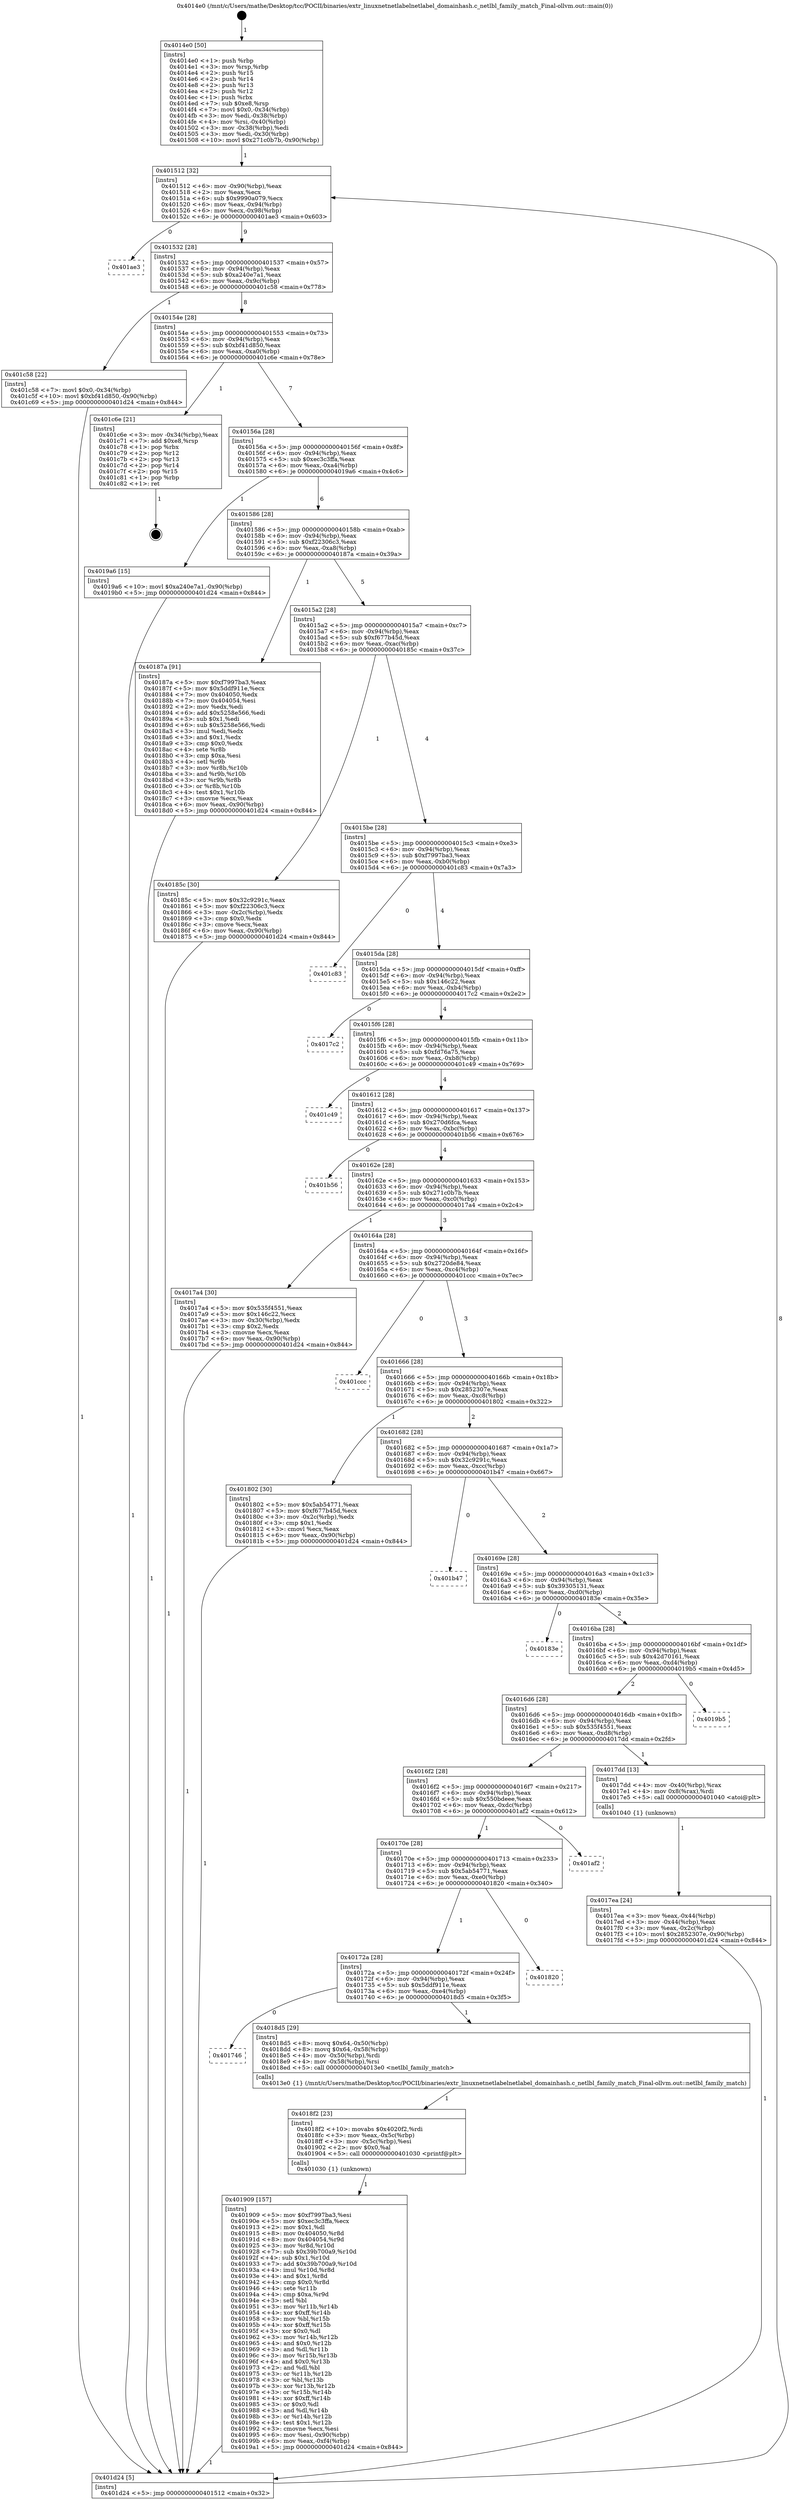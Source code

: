 digraph "0x4014e0" {
  label = "0x4014e0 (/mnt/c/Users/mathe/Desktop/tcc/POCII/binaries/extr_linuxnetnetlabelnetlabel_domainhash.c_netlbl_family_match_Final-ollvm.out::main(0))"
  labelloc = "t"
  node[shape=record]

  Entry [label="",width=0.3,height=0.3,shape=circle,fillcolor=black,style=filled]
  "0x401512" [label="{
     0x401512 [32]\l
     | [instrs]\l
     &nbsp;&nbsp;0x401512 \<+6\>: mov -0x90(%rbp),%eax\l
     &nbsp;&nbsp;0x401518 \<+2\>: mov %eax,%ecx\l
     &nbsp;&nbsp;0x40151a \<+6\>: sub $0x9990a079,%ecx\l
     &nbsp;&nbsp;0x401520 \<+6\>: mov %eax,-0x94(%rbp)\l
     &nbsp;&nbsp;0x401526 \<+6\>: mov %ecx,-0x98(%rbp)\l
     &nbsp;&nbsp;0x40152c \<+6\>: je 0000000000401ae3 \<main+0x603\>\l
  }"]
  "0x401ae3" [label="{
     0x401ae3\l
  }", style=dashed]
  "0x401532" [label="{
     0x401532 [28]\l
     | [instrs]\l
     &nbsp;&nbsp;0x401532 \<+5\>: jmp 0000000000401537 \<main+0x57\>\l
     &nbsp;&nbsp;0x401537 \<+6\>: mov -0x94(%rbp),%eax\l
     &nbsp;&nbsp;0x40153d \<+5\>: sub $0xa240e7a1,%eax\l
     &nbsp;&nbsp;0x401542 \<+6\>: mov %eax,-0x9c(%rbp)\l
     &nbsp;&nbsp;0x401548 \<+6\>: je 0000000000401c58 \<main+0x778\>\l
  }"]
  Exit [label="",width=0.3,height=0.3,shape=circle,fillcolor=black,style=filled,peripheries=2]
  "0x401c58" [label="{
     0x401c58 [22]\l
     | [instrs]\l
     &nbsp;&nbsp;0x401c58 \<+7\>: movl $0x0,-0x34(%rbp)\l
     &nbsp;&nbsp;0x401c5f \<+10\>: movl $0xbf41d850,-0x90(%rbp)\l
     &nbsp;&nbsp;0x401c69 \<+5\>: jmp 0000000000401d24 \<main+0x844\>\l
  }"]
  "0x40154e" [label="{
     0x40154e [28]\l
     | [instrs]\l
     &nbsp;&nbsp;0x40154e \<+5\>: jmp 0000000000401553 \<main+0x73\>\l
     &nbsp;&nbsp;0x401553 \<+6\>: mov -0x94(%rbp),%eax\l
     &nbsp;&nbsp;0x401559 \<+5\>: sub $0xbf41d850,%eax\l
     &nbsp;&nbsp;0x40155e \<+6\>: mov %eax,-0xa0(%rbp)\l
     &nbsp;&nbsp;0x401564 \<+6\>: je 0000000000401c6e \<main+0x78e\>\l
  }"]
  "0x401909" [label="{
     0x401909 [157]\l
     | [instrs]\l
     &nbsp;&nbsp;0x401909 \<+5\>: mov $0xf7997ba3,%esi\l
     &nbsp;&nbsp;0x40190e \<+5\>: mov $0xec3c3ffa,%ecx\l
     &nbsp;&nbsp;0x401913 \<+2\>: mov $0x1,%dl\l
     &nbsp;&nbsp;0x401915 \<+8\>: mov 0x404050,%r8d\l
     &nbsp;&nbsp;0x40191d \<+8\>: mov 0x404054,%r9d\l
     &nbsp;&nbsp;0x401925 \<+3\>: mov %r8d,%r10d\l
     &nbsp;&nbsp;0x401928 \<+7\>: sub $0x39b700a9,%r10d\l
     &nbsp;&nbsp;0x40192f \<+4\>: sub $0x1,%r10d\l
     &nbsp;&nbsp;0x401933 \<+7\>: add $0x39b700a9,%r10d\l
     &nbsp;&nbsp;0x40193a \<+4\>: imul %r10d,%r8d\l
     &nbsp;&nbsp;0x40193e \<+4\>: and $0x1,%r8d\l
     &nbsp;&nbsp;0x401942 \<+4\>: cmp $0x0,%r8d\l
     &nbsp;&nbsp;0x401946 \<+4\>: sete %r11b\l
     &nbsp;&nbsp;0x40194a \<+4\>: cmp $0xa,%r9d\l
     &nbsp;&nbsp;0x40194e \<+3\>: setl %bl\l
     &nbsp;&nbsp;0x401951 \<+3\>: mov %r11b,%r14b\l
     &nbsp;&nbsp;0x401954 \<+4\>: xor $0xff,%r14b\l
     &nbsp;&nbsp;0x401958 \<+3\>: mov %bl,%r15b\l
     &nbsp;&nbsp;0x40195b \<+4\>: xor $0xff,%r15b\l
     &nbsp;&nbsp;0x40195f \<+3\>: xor $0x0,%dl\l
     &nbsp;&nbsp;0x401962 \<+3\>: mov %r14b,%r12b\l
     &nbsp;&nbsp;0x401965 \<+4\>: and $0x0,%r12b\l
     &nbsp;&nbsp;0x401969 \<+3\>: and %dl,%r11b\l
     &nbsp;&nbsp;0x40196c \<+3\>: mov %r15b,%r13b\l
     &nbsp;&nbsp;0x40196f \<+4\>: and $0x0,%r13b\l
     &nbsp;&nbsp;0x401973 \<+2\>: and %dl,%bl\l
     &nbsp;&nbsp;0x401975 \<+3\>: or %r11b,%r12b\l
     &nbsp;&nbsp;0x401978 \<+3\>: or %bl,%r13b\l
     &nbsp;&nbsp;0x40197b \<+3\>: xor %r13b,%r12b\l
     &nbsp;&nbsp;0x40197e \<+3\>: or %r15b,%r14b\l
     &nbsp;&nbsp;0x401981 \<+4\>: xor $0xff,%r14b\l
     &nbsp;&nbsp;0x401985 \<+3\>: or $0x0,%dl\l
     &nbsp;&nbsp;0x401988 \<+3\>: and %dl,%r14b\l
     &nbsp;&nbsp;0x40198b \<+3\>: or %r14b,%r12b\l
     &nbsp;&nbsp;0x40198e \<+4\>: test $0x1,%r12b\l
     &nbsp;&nbsp;0x401992 \<+3\>: cmovne %ecx,%esi\l
     &nbsp;&nbsp;0x401995 \<+6\>: mov %esi,-0x90(%rbp)\l
     &nbsp;&nbsp;0x40199b \<+6\>: mov %eax,-0xf4(%rbp)\l
     &nbsp;&nbsp;0x4019a1 \<+5\>: jmp 0000000000401d24 \<main+0x844\>\l
  }"]
  "0x401c6e" [label="{
     0x401c6e [21]\l
     | [instrs]\l
     &nbsp;&nbsp;0x401c6e \<+3\>: mov -0x34(%rbp),%eax\l
     &nbsp;&nbsp;0x401c71 \<+7\>: add $0xe8,%rsp\l
     &nbsp;&nbsp;0x401c78 \<+1\>: pop %rbx\l
     &nbsp;&nbsp;0x401c79 \<+2\>: pop %r12\l
     &nbsp;&nbsp;0x401c7b \<+2\>: pop %r13\l
     &nbsp;&nbsp;0x401c7d \<+2\>: pop %r14\l
     &nbsp;&nbsp;0x401c7f \<+2\>: pop %r15\l
     &nbsp;&nbsp;0x401c81 \<+1\>: pop %rbp\l
     &nbsp;&nbsp;0x401c82 \<+1\>: ret\l
  }"]
  "0x40156a" [label="{
     0x40156a [28]\l
     | [instrs]\l
     &nbsp;&nbsp;0x40156a \<+5\>: jmp 000000000040156f \<main+0x8f\>\l
     &nbsp;&nbsp;0x40156f \<+6\>: mov -0x94(%rbp),%eax\l
     &nbsp;&nbsp;0x401575 \<+5\>: sub $0xec3c3ffa,%eax\l
     &nbsp;&nbsp;0x40157a \<+6\>: mov %eax,-0xa4(%rbp)\l
     &nbsp;&nbsp;0x401580 \<+6\>: je 00000000004019a6 \<main+0x4c6\>\l
  }"]
  "0x4018f2" [label="{
     0x4018f2 [23]\l
     | [instrs]\l
     &nbsp;&nbsp;0x4018f2 \<+10\>: movabs $0x4020f2,%rdi\l
     &nbsp;&nbsp;0x4018fc \<+3\>: mov %eax,-0x5c(%rbp)\l
     &nbsp;&nbsp;0x4018ff \<+3\>: mov -0x5c(%rbp),%esi\l
     &nbsp;&nbsp;0x401902 \<+2\>: mov $0x0,%al\l
     &nbsp;&nbsp;0x401904 \<+5\>: call 0000000000401030 \<printf@plt\>\l
     | [calls]\l
     &nbsp;&nbsp;0x401030 \{1\} (unknown)\l
  }"]
  "0x4019a6" [label="{
     0x4019a6 [15]\l
     | [instrs]\l
     &nbsp;&nbsp;0x4019a6 \<+10\>: movl $0xa240e7a1,-0x90(%rbp)\l
     &nbsp;&nbsp;0x4019b0 \<+5\>: jmp 0000000000401d24 \<main+0x844\>\l
  }"]
  "0x401586" [label="{
     0x401586 [28]\l
     | [instrs]\l
     &nbsp;&nbsp;0x401586 \<+5\>: jmp 000000000040158b \<main+0xab\>\l
     &nbsp;&nbsp;0x40158b \<+6\>: mov -0x94(%rbp),%eax\l
     &nbsp;&nbsp;0x401591 \<+5\>: sub $0xf22306c3,%eax\l
     &nbsp;&nbsp;0x401596 \<+6\>: mov %eax,-0xa8(%rbp)\l
     &nbsp;&nbsp;0x40159c \<+6\>: je 000000000040187a \<main+0x39a\>\l
  }"]
  "0x401746" [label="{
     0x401746\l
  }", style=dashed]
  "0x40187a" [label="{
     0x40187a [91]\l
     | [instrs]\l
     &nbsp;&nbsp;0x40187a \<+5\>: mov $0xf7997ba3,%eax\l
     &nbsp;&nbsp;0x40187f \<+5\>: mov $0x5ddf911e,%ecx\l
     &nbsp;&nbsp;0x401884 \<+7\>: mov 0x404050,%edx\l
     &nbsp;&nbsp;0x40188b \<+7\>: mov 0x404054,%esi\l
     &nbsp;&nbsp;0x401892 \<+2\>: mov %edx,%edi\l
     &nbsp;&nbsp;0x401894 \<+6\>: add $0x5258e566,%edi\l
     &nbsp;&nbsp;0x40189a \<+3\>: sub $0x1,%edi\l
     &nbsp;&nbsp;0x40189d \<+6\>: sub $0x5258e566,%edi\l
     &nbsp;&nbsp;0x4018a3 \<+3\>: imul %edi,%edx\l
     &nbsp;&nbsp;0x4018a6 \<+3\>: and $0x1,%edx\l
     &nbsp;&nbsp;0x4018a9 \<+3\>: cmp $0x0,%edx\l
     &nbsp;&nbsp;0x4018ac \<+4\>: sete %r8b\l
     &nbsp;&nbsp;0x4018b0 \<+3\>: cmp $0xa,%esi\l
     &nbsp;&nbsp;0x4018b3 \<+4\>: setl %r9b\l
     &nbsp;&nbsp;0x4018b7 \<+3\>: mov %r8b,%r10b\l
     &nbsp;&nbsp;0x4018ba \<+3\>: and %r9b,%r10b\l
     &nbsp;&nbsp;0x4018bd \<+3\>: xor %r9b,%r8b\l
     &nbsp;&nbsp;0x4018c0 \<+3\>: or %r8b,%r10b\l
     &nbsp;&nbsp;0x4018c3 \<+4\>: test $0x1,%r10b\l
     &nbsp;&nbsp;0x4018c7 \<+3\>: cmovne %ecx,%eax\l
     &nbsp;&nbsp;0x4018ca \<+6\>: mov %eax,-0x90(%rbp)\l
     &nbsp;&nbsp;0x4018d0 \<+5\>: jmp 0000000000401d24 \<main+0x844\>\l
  }"]
  "0x4015a2" [label="{
     0x4015a2 [28]\l
     | [instrs]\l
     &nbsp;&nbsp;0x4015a2 \<+5\>: jmp 00000000004015a7 \<main+0xc7\>\l
     &nbsp;&nbsp;0x4015a7 \<+6\>: mov -0x94(%rbp),%eax\l
     &nbsp;&nbsp;0x4015ad \<+5\>: sub $0xf677b45d,%eax\l
     &nbsp;&nbsp;0x4015b2 \<+6\>: mov %eax,-0xac(%rbp)\l
     &nbsp;&nbsp;0x4015b8 \<+6\>: je 000000000040185c \<main+0x37c\>\l
  }"]
  "0x4018d5" [label="{
     0x4018d5 [29]\l
     | [instrs]\l
     &nbsp;&nbsp;0x4018d5 \<+8\>: movq $0x64,-0x50(%rbp)\l
     &nbsp;&nbsp;0x4018dd \<+8\>: movq $0x64,-0x58(%rbp)\l
     &nbsp;&nbsp;0x4018e5 \<+4\>: mov -0x50(%rbp),%rdi\l
     &nbsp;&nbsp;0x4018e9 \<+4\>: mov -0x58(%rbp),%rsi\l
     &nbsp;&nbsp;0x4018ed \<+5\>: call 00000000004013e0 \<netlbl_family_match\>\l
     | [calls]\l
     &nbsp;&nbsp;0x4013e0 \{1\} (/mnt/c/Users/mathe/Desktop/tcc/POCII/binaries/extr_linuxnetnetlabelnetlabel_domainhash.c_netlbl_family_match_Final-ollvm.out::netlbl_family_match)\l
  }"]
  "0x40185c" [label="{
     0x40185c [30]\l
     | [instrs]\l
     &nbsp;&nbsp;0x40185c \<+5\>: mov $0x32c9291c,%eax\l
     &nbsp;&nbsp;0x401861 \<+5\>: mov $0xf22306c3,%ecx\l
     &nbsp;&nbsp;0x401866 \<+3\>: mov -0x2c(%rbp),%edx\l
     &nbsp;&nbsp;0x401869 \<+3\>: cmp $0x0,%edx\l
     &nbsp;&nbsp;0x40186c \<+3\>: cmove %ecx,%eax\l
     &nbsp;&nbsp;0x40186f \<+6\>: mov %eax,-0x90(%rbp)\l
     &nbsp;&nbsp;0x401875 \<+5\>: jmp 0000000000401d24 \<main+0x844\>\l
  }"]
  "0x4015be" [label="{
     0x4015be [28]\l
     | [instrs]\l
     &nbsp;&nbsp;0x4015be \<+5\>: jmp 00000000004015c3 \<main+0xe3\>\l
     &nbsp;&nbsp;0x4015c3 \<+6\>: mov -0x94(%rbp),%eax\l
     &nbsp;&nbsp;0x4015c9 \<+5\>: sub $0xf7997ba3,%eax\l
     &nbsp;&nbsp;0x4015ce \<+6\>: mov %eax,-0xb0(%rbp)\l
     &nbsp;&nbsp;0x4015d4 \<+6\>: je 0000000000401c83 \<main+0x7a3\>\l
  }"]
  "0x40172a" [label="{
     0x40172a [28]\l
     | [instrs]\l
     &nbsp;&nbsp;0x40172a \<+5\>: jmp 000000000040172f \<main+0x24f\>\l
     &nbsp;&nbsp;0x40172f \<+6\>: mov -0x94(%rbp),%eax\l
     &nbsp;&nbsp;0x401735 \<+5\>: sub $0x5ddf911e,%eax\l
     &nbsp;&nbsp;0x40173a \<+6\>: mov %eax,-0xe4(%rbp)\l
     &nbsp;&nbsp;0x401740 \<+6\>: je 00000000004018d5 \<main+0x3f5\>\l
  }"]
  "0x401c83" [label="{
     0x401c83\l
  }", style=dashed]
  "0x4015da" [label="{
     0x4015da [28]\l
     | [instrs]\l
     &nbsp;&nbsp;0x4015da \<+5\>: jmp 00000000004015df \<main+0xff\>\l
     &nbsp;&nbsp;0x4015df \<+6\>: mov -0x94(%rbp),%eax\l
     &nbsp;&nbsp;0x4015e5 \<+5\>: sub $0x146c22,%eax\l
     &nbsp;&nbsp;0x4015ea \<+6\>: mov %eax,-0xb4(%rbp)\l
     &nbsp;&nbsp;0x4015f0 \<+6\>: je 00000000004017c2 \<main+0x2e2\>\l
  }"]
  "0x401820" [label="{
     0x401820\l
  }", style=dashed]
  "0x4017c2" [label="{
     0x4017c2\l
  }", style=dashed]
  "0x4015f6" [label="{
     0x4015f6 [28]\l
     | [instrs]\l
     &nbsp;&nbsp;0x4015f6 \<+5\>: jmp 00000000004015fb \<main+0x11b\>\l
     &nbsp;&nbsp;0x4015fb \<+6\>: mov -0x94(%rbp),%eax\l
     &nbsp;&nbsp;0x401601 \<+5\>: sub $0xfd76a75,%eax\l
     &nbsp;&nbsp;0x401606 \<+6\>: mov %eax,-0xb8(%rbp)\l
     &nbsp;&nbsp;0x40160c \<+6\>: je 0000000000401c49 \<main+0x769\>\l
  }"]
  "0x40170e" [label="{
     0x40170e [28]\l
     | [instrs]\l
     &nbsp;&nbsp;0x40170e \<+5\>: jmp 0000000000401713 \<main+0x233\>\l
     &nbsp;&nbsp;0x401713 \<+6\>: mov -0x94(%rbp),%eax\l
     &nbsp;&nbsp;0x401719 \<+5\>: sub $0x5ab54771,%eax\l
     &nbsp;&nbsp;0x40171e \<+6\>: mov %eax,-0xe0(%rbp)\l
     &nbsp;&nbsp;0x401724 \<+6\>: je 0000000000401820 \<main+0x340\>\l
  }"]
  "0x401c49" [label="{
     0x401c49\l
  }", style=dashed]
  "0x401612" [label="{
     0x401612 [28]\l
     | [instrs]\l
     &nbsp;&nbsp;0x401612 \<+5\>: jmp 0000000000401617 \<main+0x137\>\l
     &nbsp;&nbsp;0x401617 \<+6\>: mov -0x94(%rbp),%eax\l
     &nbsp;&nbsp;0x40161d \<+5\>: sub $0x270d6fca,%eax\l
     &nbsp;&nbsp;0x401622 \<+6\>: mov %eax,-0xbc(%rbp)\l
     &nbsp;&nbsp;0x401628 \<+6\>: je 0000000000401b56 \<main+0x676\>\l
  }"]
  "0x401af2" [label="{
     0x401af2\l
  }", style=dashed]
  "0x401b56" [label="{
     0x401b56\l
  }", style=dashed]
  "0x40162e" [label="{
     0x40162e [28]\l
     | [instrs]\l
     &nbsp;&nbsp;0x40162e \<+5\>: jmp 0000000000401633 \<main+0x153\>\l
     &nbsp;&nbsp;0x401633 \<+6\>: mov -0x94(%rbp),%eax\l
     &nbsp;&nbsp;0x401639 \<+5\>: sub $0x271c0b7b,%eax\l
     &nbsp;&nbsp;0x40163e \<+6\>: mov %eax,-0xc0(%rbp)\l
     &nbsp;&nbsp;0x401644 \<+6\>: je 00000000004017a4 \<main+0x2c4\>\l
  }"]
  "0x4017ea" [label="{
     0x4017ea [24]\l
     | [instrs]\l
     &nbsp;&nbsp;0x4017ea \<+3\>: mov %eax,-0x44(%rbp)\l
     &nbsp;&nbsp;0x4017ed \<+3\>: mov -0x44(%rbp),%eax\l
     &nbsp;&nbsp;0x4017f0 \<+3\>: mov %eax,-0x2c(%rbp)\l
     &nbsp;&nbsp;0x4017f3 \<+10\>: movl $0x2852307e,-0x90(%rbp)\l
     &nbsp;&nbsp;0x4017fd \<+5\>: jmp 0000000000401d24 \<main+0x844\>\l
  }"]
  "0x4017a4" [label="{
     0x4017a4 [30]\l
     | [instrs]\l
     &nbsp;&nbsp;0x4017a4 \<+5\>: mov $0x535f4551,%eax\l
     &nbsp;&nbsp;0x4017a9 \<+5\>: mov $0x146c22,%ecx\l
     &nbsp;&nbsp;0x4017ae \<+3\>: mov -0x30(%rbp),%edx\l
     &nbsp;&nbsp;0x4017b1 \<+3\>: cmp $0x2,%edx\l
     &nbsp;&nbsp;0x4017b4 \<+3\>: cmovne %ecx,%eax\l
     &nbsp;&nbsp;0x4017b7 \<+6\>: mov %eax,-0x90(%rbp)\l
     &nbsp;&nbsp;0x4017bd \<+5\>: jmp 0000000000401d24 \<main+0x844\>\l
  }"]
  "0x40164a" [label="{
     0x40164a [28]\l
     | [instrs]\l
     &nbsp;&nbsp;0x40164a \<+5\>: jmp 000000000040164f \<main+0x16f\>\l
     &nbsp;&nbsp;0x40164f \<+6\>: mov -0x94(%rbp),%eax\l
     &nbsp;&nbsp;0x401655 \<+5\>: sub $0x2720de84,%eax\l
     &nbsp;&nbsp;0x40165a \<+6\>: mov %eax,-0xc4(%rbp)\l
     &nbsp;&nbsp;0x401660 \<+6\>: je 0000000000401ccc \<main+0x7ec\>\l
  }"]
  "0x401d24" [label="{
     0x401d24 [5]\l
     | [instrs]\l
     &nbsp;&nbsp;0x401d24 \<+5\>: jmp 0000000000401512 \<main+0x32\>\l
  }"]
  "0x4014e0" [label="{
     0x4014e0 [50]\l
     | [instrs]\l
     &nbsp;&nbsp;0x4014e0 \<+1\>: push %rbp\l
     &nbsp;&nbsp;0x4014e1 \<+3\>: mov %rsp,%rbp\l
     &nbsp;&nbsp;0x4014e4 \<+2\>: push %r15\l
     &nbsp;&nbsp;0x4014e6 \<+2\>: push %r14\l
     &nbsp;&nbsp;0x4014e8 \<+2\>: push %r13\l
     &nbsp;&nbsp;0x4014ea \<+2\>: push %r12\l
     &nbsp;&nbsp;0x4014ec \<+1\>: push %rbx\l
     &nbsp;&nbsp;0x4014ed \<+7\>: sub $0xe8,%rsp\l
     &nbsp;&nbsp;0x4014f4 \<+7\>: movl $0x0,-0x34(%rbp)\l
     &nbsp;&nbsp;0x4014fb \<+3\>: mov %edi,-0x38(%rbp)\l
     &nbsp;&nbsp;0x4014fe \<+4\>: mov %rsi,-0x40(%rbp)\l
     &nbsp;&nbsp;0x401502 \<+3\>: mov -0x38(%rbp),%edi\l
     &nbsp;&nbsp;0x401505 \<+3\>: mov %edi,-0x30(%rbp)\l
     &nbsp;&nbsp;0x401508 \<+10\>: movl $0x271c0b7b,-0x90(%rbp)\l
  }"]
  "0x4016f2" [label="{
     0x4016f2 [28]\l
     | [instrs]\l
     &nbsp;&nbsp;0x4016f2 \<+5\>: jmp 00000000004016f7 \<main+0x217\>\l
     &nbsp;&nbsp;0x4016f7 \<+6\>: mov -0x94(%rbp),%eax\l
     &nbsp;&nbsp;0x4016fd \<+5\>: sub $0x550bdeee,%eax\l
     &nbsp;&nbsp;0x401702 \<+6\>: mov %eax,-0xdc(%rbp)\l
     &nbsp;&nbsp;0x401708 \<+6\>: je 0000000000401af2 \<main+0x612\>\l
  }"]
  "0x401ccc" [label="{
     0x401ccc\l
  }", style=dashed]
  "0x401666" [label="{
     0x401666 [28]\l
     | [instrs]\l
     &nbsp;&nbsp;0x401666 \<+5\>: jmp 000000000040166b \<main+0x18b\>\l
     &nbsp;&nbsp;0x40166b \<+6\>: mov -0x94(%rbp),%eax\l
     &nbsp;&nbsp;0x401671 \<+5\>: sub $0x2852307e,%eax\l
     &nbsp;&nbsp;0x401676 \<+6\>: mov %eax,-0xc8(%rbp)\l
     &nbsp;&nbsp;0x40167c \<+6\>: je 0000000000401802 \<main+0x322\>\l
  }"]
  "0x4017dd" [label="{
     0x4017dd [13]\l
     | [instrs]\l
     &nbsp;&nbsp;0x4017dd \<+4\>: mov -0x40(%rbp),%rax\l
     &nbsp;&nbsp;0x4017e1 \<+4\>: mov 0x8(%rax),%rdi\l
     &nbsp;&nbsp;0x4017e5 \<+5\>: call 0000000000401040 \<atoi@plt\>\l
     | [calls]\l
     &nbsp;&nbsp;0x401040 \{1\} (unknown)\l
  }"]
  "0x401802" [label="{
     0x401802 [30]\l
     | [instrs]\l
     &nbsp;&nbsp;0x401802 \<+5\>: mov $0x5ab54771,%eax\l
     &nbsp;&nbsp;0x401807 \<+5\>: mov $0xf677b45d,%ecx\l
     &nbsp;&nbsp;0x40180c \<+3\>: mov -0x2c(%rbp),%edx\l
     &nbsp;&nbsp;0x40180f \<+3\>: cmp $0x1,%edx\l
     &nbsp;&nbsp;0x401812 \<+3\>: cmovl %ecx,%eax\l
     &nbsp;&nbsp;0x401815 \<+6\>: mov %eax,-0x90(%rbp)\l
     &nbsp;&nbsp;0x40181b \<+5\>: jmp 0000000000401d24 \<main+0x844\>\l
  }"]
  "0x401682" [label="{
     0x401682 [28]\l
     | [instrs]\l
     &nbsp;&nbsp;0x401682 \<+5\>: jmp 0000000000401687 \<main+0x1a7\>\l
     &nbsp;&nbsp;0x401687 \<+6\>: mov -0x94(%rbp),%eax\l
     &nbsp;&nbsp;0x40168d \<+5\>: sub $0x32c9291c,%eax\l
     &nbsp;&nbsp;0x401692 \<+6\>: mov %eax,-0xcc(%rbp)\l
     &nbsp;&nbsp;0x401698 \<+6\>: je 0000000000401b47 \<main+0x667\>\l
  }"]
  "0x4016d6" [label="{
     0x4016d6 [28]\l
     | [instrs]\l
     &nbsp;&nbsp;0x4016d6 \<+5\>: jmp 00000000004016db \<main+0x1fb\>\l
     &nbsp;&nbsp;0x4016db \<+6\>: mov -0x94(%rbp),%eax\l
     &nbsp;&nbsp;0x4016e1 \<+5\>: sub $0x535f4551,%eax\l
     &nbsp;&nbsp;0x4016e6 \<+6\>: mov %eax,-0xd8(%rbp)\l
     &nbsp;&nbsp;0x4016ec \<+6\>: je 00000000004017dd \<main+0x2fd\>\l
  }"]
  "0x401b47" [label="{
     0x401b47\l
  }", style=dashed]
  "0x40169e" [label="{
     0x40169e [28]\l
     | [instrs]\l
     &nbsp;&nbsp;0x40169e \<+5\>: jmp 00000000004016a3 \<main+0x1c3\>\l
     &nbsp;&nbsp;0x4016a3 \<+6\>: mov -0x94(%rbp),%eax\l
     &nbsp;&nbsp;0x4016a9 \<+5\>: sub $0x39305131,%eax\l
     &nbsp;&nbsp;0x4016ae \<+6\>: mov %eax,-0xd0(%rbp)\l
     &nbsp;&nbsp;0x4016b4 \<+6\>: je 000000000040183e \<main+0x35e\>\l
  }"]
  "0x4019b5" [label="{
     0x4019b5\l
  }", style=dashed]
  "0x40183e" [label="{
     0x40183e\l
  }", style=dashed]
  "0x4016ba" [label="{
     0x4016ba [28]\l
     | [instrs]\l
     &nbsp;&nbsp;0x4016ba \<+5\>: jmp 00000000004016bf \<main+0x1df\>\l
     &nbsp;&nbsp;0x4016bf \<+6\>: mov -0x94(%rbp),%eax\l
     &nbsp;&nbsp;0x4016c5 \<+5\>: sub $0x42d70161,%eax\l
     &nbsp;&nbsp;0x4016ca \<+6\>: mov %eax,-0xd4(%rbp)\l
     &nbsp;&nbsp;0x4016d0 \<+6\>: je 00000000004019b5 \<main+0x4d5\>\l
  }"]
  Entry -> "0x4014e0" [label=" 1"]
  "0x401512" -> "0x401ae3" [label=" 0"]
  "0x401512" -> "0x401532" [label=" 9"]
  "0x401c6e" -> Exit [label=" 1"]
  "0x401532" -> "0x401c58" [label=" 1"]
  "0x401532" -> "0x40154e" [label=" 8"]
  "0x401c58" -> "0x401d24" [label=" 1"]
  "0x40154e" -> "0x401c6e" [label=" 1"]
  "0x40154e" -> "0x40156a" [label=" 7"]
  "0x4019a6" -> "0x401d24" [label=" 1"]
  "0x40156a" -> "0x4019a6" [label=" 1"]
  "0x40156a" -> "0x401586" [label=" 6"]
  "0x401909" -> "0x401d24" [label=" 1"]
  "0x401586" -> "0x40187a" [label=" 1"]
  "0x401586" -> "0x4015a2" [label=" 5"]
  "0x4018f2" -> "0x401909" [label=" 1"]
  "0x4015a2" -> "0x40185c" [label=" 1"]
  "0x4015a2" -> "0x4015be" [label=" 4"]
  "0x4018d5" -> "0x4018f2" [label=" 1"]
  "0x4015be" -> "0x401c83" [label=" 0"]
  "0x4015be" -> "0x4015da" [label=" 4"]
  "0x40172a" -> "0x4018d5" [label=" 1"]
  "0x4015da" -> "0x4017c2" [label=" 0"]
  "0x4015da" -> "0x4015f6" [label=" 4"]
  "0x40172a" -> "0x401746" [label=" 0"]
  "0x4015f6" -> "0x401c49" [label=" 0"]
  "0x4015f6" -> "0x401612" [label=" 4"]
  "0x40170e" -> "0x401820" [label=" 0"]
  "0x401612" -> "0x401b56" [label=" 0"]
  "0x401612" -> "0x40162e" [label=" 4"]
  "0x40170e" -> "0x40172a" [label=" 1"]
  "0x40162e" -> "0x4017a4" [label=" 1"]
  "0x40162e" -> "0x40164a" [label=" 3"]
  "0x4017a4" -> "0x401d24" [label=" 1"]
  "0x4014e0" -> "0x401512" [label=" 1"]
  "0x401d24" -> "0x401512" [label=" 8"]
  "0x4016f2" -> "0x401af2" [label=" 0"]
  "0x40164a" -> "0x401ccc" [label=" 0"]
  "0x40164a" -> "0x401666" [label=" 3"]
  "0x4016f2" -> "0x40170e" [label=" 1"]
  "0x401666" -> "0x401802" [label=" 1"]
  "0x401666" -> "0x401682" [label=" 2"]
  "0x40187a" -> "0x401d24" [label=" 1"]
  "0x401682" -> "0x401b47" [label=" 0"]
  "0x401682" -> "0x40169e" [label=" 2"]
  "0x401802" -> "0x401d24" [label=" 1"]
  "0x40169e" -> "0x40183e" [label=" 0"]
  "0x40169e" -> "0x4016ba" [label=" 2"]
  "0x4017ea" -> "0x401d24" [label=" 1"]
  "0x4016ba" -> "0x4019b5" [label=" 0"]
  "0x4016ba" -> "0x4016d6" [label=" 2"]
  "0x40185c" -> "0x401d24" [label=" 1"]
  "0x4016d6" -> "0x4017dd" [label=" 1"]
  "0x4016d6" -> "0x4016f2" [label=" 1"]
  "0x4017dd" -> "0x4017ea" [label=" 1"]
}
